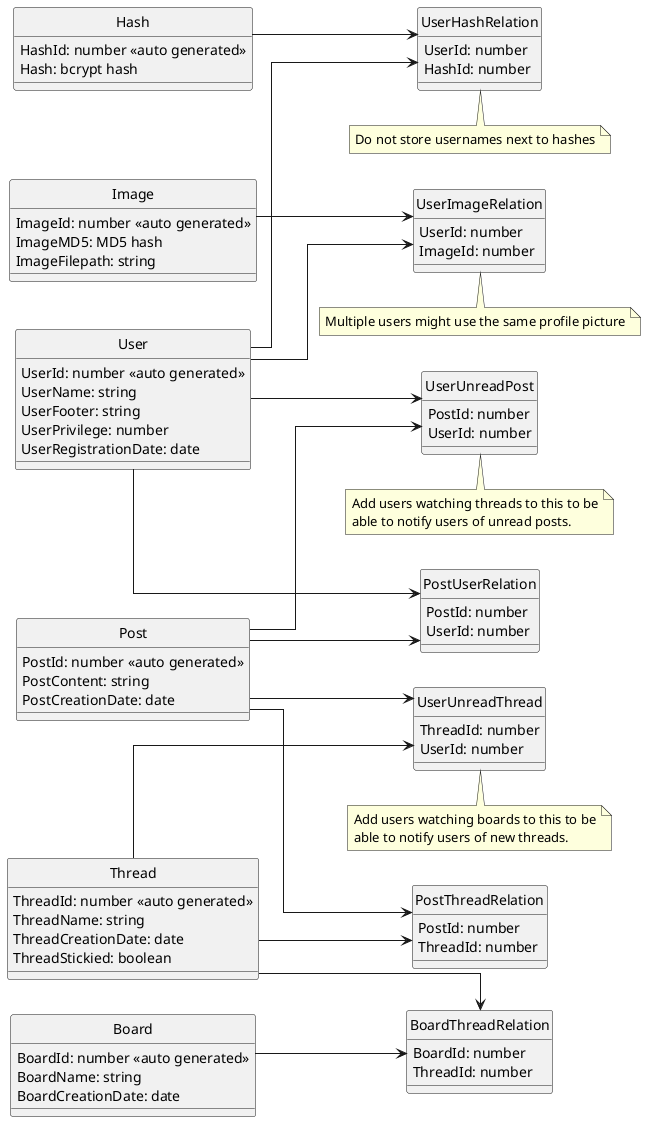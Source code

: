 @startuml
' Detta är en UML fil som definerar mitt ER diagram.
' Bilden genereras sedan av programmet plantuml.

hide circle
skinparam linetype ortho
left to right direction

entity "User" as user {
	UserId: number <<auto generated>>
	UserName: string
	UserFooter: string
	UserPrivilege: number
	UserRegistrationDate: date
}

entity "Hash" as hash {
	HashId: number <<auto generated>>
	Hash: bcrypt hash
}

entity "UserHashRelation" as userhash {
	UserId: number
	HashId: number
}

note bottom : Do not store usernames next to hashes

user --> userhash
hash --> userhash

entity "Image" as image {
	ImageId: number <<auto generated>>
	ImageMD5: MD5 hash
	ImageFilepath: string
}

entity "UserImageRelation" as userimage {
	UserId: number
	ImageId: number
}

note bottom : Multiple users might use the same profile picture

user --> userimage
image --> userimage

entity "Board" as board {
	BoardId: number <<auto generated>>
	BoardName: string
	BoardCreationDate: date
}

entity "Thread" as thread {
	ThreadId: number <<auto generated>>
	ThreadName: string
	ThreadCreationDate: date
	ThreadStickied: boolean
}

entity "Post" as post {
	PostId: number <<auto generated>>
	PostContent: string
	PostCreationDate: date
}

entity "BoardThreadRelation" as boardthread {
	BoardId: number
	ThreadId: number
}

board --> boardthread
thread --> boardthread

entity "PostThreadRelation" as postthread {
	PostId: number
	ThreadId: number
}

post --> postthread
thread --> postthread

entity "PostUserRelation" as postuser {
	PostId: number
	UserId: number
}

post --> postuser
user --> postuser

entity "UserUnreadPost" as userunreadpost {
	PostId: number
	UserId: number
}

post --> userunreadpost
user --> userunreadpost

note bottom
Add users watching threads to this to be
able to notify users of unread posts.
endnote

entity "UserUnreadThread" as userunreadthread {
	ThreadId: number
	UserId: number
}

post --> userunreadthread
thread --> userunreadthread

note bottom
Add users watching boards to this to be
able to notify users of new threads.
end note

@enduml
